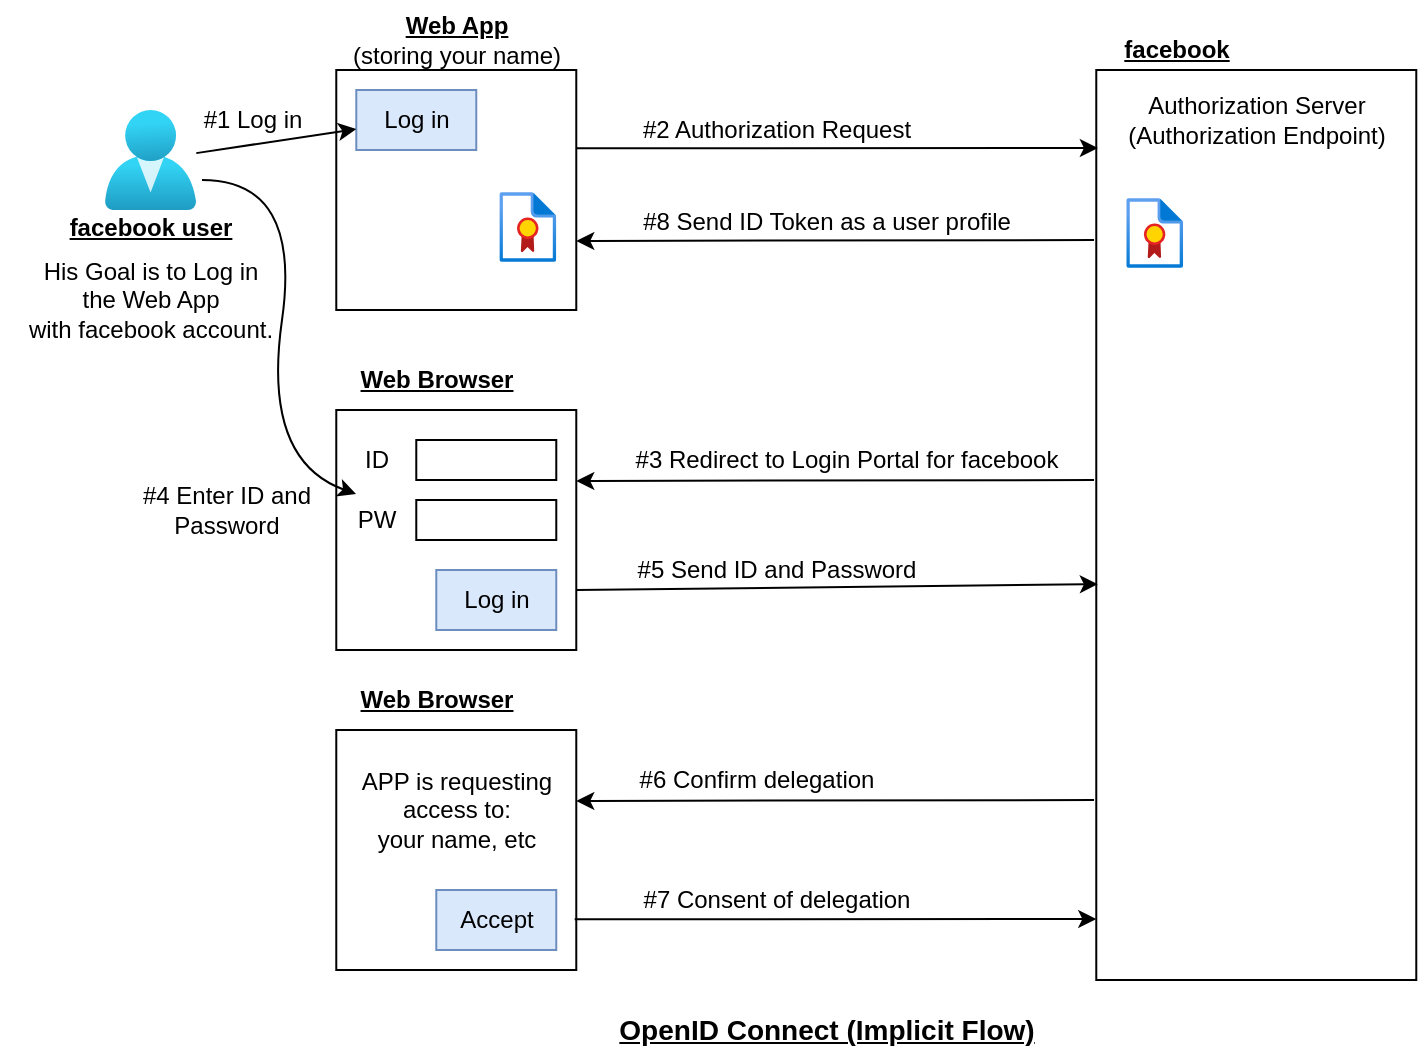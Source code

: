 <mxfile version="20.4.1" type="github">
  <diagram id="EQogxgOOaJ7-MavAzIGB" name="ページ1">
    <mxGraphModel dx="1422" dy="773" grid="1" gridSize="10" guides="1" tooltips="1" connect="1" arrows="1" fold="1" page="1" pageScale="1" pageWidth="827" pageHeight="1169" math="0" shadow="0">
      <root>
        <mxCell id="0" />
        <mxCell id="1" parent="0" />
        <mxCell id="LVywCjolBayjgkQlPvWd-17" value="" style="rounded=0;whiteSpace=wrap;html=1;fillColor=#FFFFFF;" vertex="1" parent="1">
          <mxGeometry x="567.14" y="75" width="160" height="455" as="geometry" />
        </mxCell>
        <mxCell id="LVywCjolBayjgkQlPvWd-1" value="" style="whiteSpace=wrap;html=1;aspect=fixed;" vertex="1" parent="1">
          <mxGeometry x="187.14" y="75" width="120" height="120" as="geometry" />
        </mxCell>
        <mxCell id="LVywCjolBayjgkQlPvWd-2" value="&lt;b&gt;&lt;u&gt;Web App&lt;br&gt;&lt;/u&gt;&lt;/b&gt;(storing your name)" style="text;html=1;align=center;verticalAlign=middle;resizable=0;points=[];autosize=1;strokeColor=none;fillColor=none;" vertex="1" parent="1">
          <mxGeometry x="182.14" y="40" width="130" height="40" as="geometry" />
        </mxCell>
        <mxCell id="LVywCjolBayjgkQlPvWd-3" value="" style="rounded=0;whiteSpace=wrap;html=1;fillColor=#dae8fc;strokeColor=#6c8ebf;" vertex="1" parent="1">
          <mxGeometry x="197.14" y="85" width="60" height="30" as="geometry" />
        </mxCell>
        <mxCell id="LVywCjolBayjgkQlPvWd-4" value="Log in" style="text;html=1;align=center;verticalAlign=middle;resizable=0;points=[];autosize=1;strokeColor=none;fillColor=none;" vertex="1" parent="1">
          <mxGeometry x="197.14" y="85" width="60" height="30" as="geometry" />
        </mxCell>
        <mxCell id="LVywCjolBayjgkQlPvWd-11" value="" style="aspect=fixed;html=1;points=[];align=center;image;fontSize=12;image=img/lib/azure2/identity/Users.svg;" vertex="1" parent="1">
          <mxGeometry x="71.43" y="95" width="45.71" height="50" as="geometry" />
        </mxCell>
        <mxCell id="LVywCjolBayjgkQlPvWd-12" value="&lt;b&gt;&lt;u&gt;facebook user&lt;/u&gt;&lt;/b&gt;" style="text;html=1;align=center;verticalAlign=middle;resizable=0;points=[];autosize=1;strokeColor=none;fillColor=none;" vertex="1" parent="1">
          <mxGeometry x="44.29" y="139" width="100" height="30" as="geometry" />
        </mxCell>
        <mxCell id="LVywCjolBayjgkQlPvWd-14" value="&lt;b&gt;&lt;u&gt;facebook&lt;/u&gt;&lt;/b&gt;" style="text;html=1;align=center;verticalAlign=middle;resizable=0;points=[];autosize=1;strokeColor=none;fillColor=none;" vertex="1" parent="1">
          <mxGeometry x="567.14" y="50" width="80" height="30" as="geometry" />
        </mxCell>
        <mxCell id="LVywCjolBayjgkQlPvWd-15" value="Authorization Server&lt;br&gt;(Authorization Endpoint)" style="text;html=1;align=center;verticalAlign=middle;resizable=0;points=[];autosize=1;strokeColor=none;fillColor=none;" vertex="1" parent="1">
          <mxGeometry x="572.14" y="80" width="150" height="40" as="geometry" />
        </mxCell>
        <mxCell id="LVywCjolBayjgkQlPvWd-18" value="" style="whiteSpace=wrap;html=1;aspect=fixed;" vertex="1" parent="1">
          <mxGeometry x="187.14" y="245" width="120" height="120" as="geometry" />
        </mxCell>
        <mxCell id="LVywCjolBayjgkQlPvWd-19" value="&lt;b&gt;&lt;u&gt;Web Browser&lt;/u&gt;&lt;/b&gt;" style="text;html=1;align=center;verticalAlign=middle;resizable=0;points=[];autosize=1;strokeColor=none;fillColor=none;" vertex="1" parent="1">
          <mxGeometry x="187.14" y="215" width="100" height="30" as="geometry" />
        </mxCell>
        <mxCell id="LVywCjolBayjgkQlPvWd-20" value="" style="rounded=0;whiteSpace=wrap;html=1;fillColor=#FFFFFF;" vertex="1" parent="1">
          <mxGeometry x="227.14" y="260" width="70" height="20" as="geometry" />
        </mxCell>
        <mxCell id="LVywCjolBayjgkQlPvWd-21" value="ID" style="text;html=1;align=center;verticalAlign=middle;resizable=0;points=[];autosize=1;strokeColor=none;fillColor=none;" vertex="1" parent="1">
          <mxGeometry x="187.14" y="255" width="40" height="30" as="geometry" />
        </mxCell>
        <mxCell id="LVywCjolBayjgkQlPvWd-22" value="" style="rounded=0;whiteSpace=wrap;html=1;fillColor=#FFFFFF;" vertex="1" parent="1">
          <mxGeometry x="227.14" y="290" width="70" height="20" as="geometry" />
        </mxCell>
        <mxCell id="LVywCjolBayjgkQlPvWd-23" value="PW" style="text;html=1;align=center;verticalAlign=middle;resizable=0;points=[];autosize=1;strokeColor=none;fillColor=none;" vertex="1" parent="1">
          <mxGeometry x="187.14" y="285" width="40" height="30" as="geometry" />
        </mxCell>
        <mxCell id="LVywCjolBayjgkQlPvWd-24" value="" style="rounded=0;whiteSpace=wrap;html=1;fillColor=#dae8fc;strokeColor=#6c8ebf;" vertex="1" parent="1">
          <mxGeometry x="237.14" y="325" width="60" height="30" as="geometry" />
        </mxCell>
        <mxCell id="LVywCjolBayjgkQlPvWd-25" value="Log in" style="text;html=1;align=center;verticalAlign=middle;resizable=0;points=[];autosize=1;strokeColor=none;fillColor=none;" vertex="1" parent="1">
          <mxGeometry x="237.14" y="325" width="60" height="30" as="geometry" />
        </mxCell>
        <mxCell id="LVywCjolBayjgkQlPvWd-26" value="" style="whiteSpace=wrap;html=1;aspect=fixed;" vertex="1" parent="1">
          <mxGeometry x="187.14" y="405" width="120" height="120" as="geometry" />
        </mxCell>
        <mxCell id="LVywCjolBayjgkQlPvWd-27" value="&lt;b&gt;&lt;u&gt;Web Browser&lt;/u&gt;&lt;/b&gt;" style="text;html=1;align=center;verticalAlign=middle;resizable=0;points=[];autosize=1;strokeColor=none;fillColor=none;" vertex="1" parent="1">
          <mxGeometry x="187.14" y="375" width="100" height="30" as="geometry" />
        </mxCell>
        <mxCell id="LVywCjolBayjgkQlPvWd-31" value="APP is requesting &lt;br&gt;access to:&lt;br&gt;your name, etc" style="text;html=1;align=center;verticalAlign=middle;resizable=0;points=[];autosize=1;strokeColor=none;fillColor=none;" vertex="1" parent="1">
          <mxGeometry x="187.14" y="415" width="120" height="60" as="geometry" />
        </mxCell>
        <mxCell id="LVywCjolBayjgkQlPvWd-32" value="" style="rounded=0;whiteSpace=wrap;html=1;fillColor=#dae8fc;strokeColor=#6c8ebf;" vertex="1" parent="1">
          <mxGeometry x="237.14" y="485" width="60" height="30" as="geometry" />
        </mxCell>
        <mxCell id="LVywCjolBayjgkQlPvWd-33" value="Accept" style="text;html=1;align=center;verticalAlign=middle;resizable=0;points=[];autosize=1;strokeColor=none;fillColor=none;" vertex="1" parent="1">
          <mxGeometry x="237.14" y="485" width="60" height="30" as="geometry" />
        </mxCell>
        <mxCell id="LVywCjolBayjgkQlPvWd-36" value="" style="endArrow=classic;html=1;rounded=0;" edge="1" parent="1" source="LVywCjolBayjgkQlPvWd-11" target="LVywCjolBayjgkQlPvWd-4">
          <mxGeometry width="50" height="50" relative="1" as="geometry">
            <mxPoint x="147.14" y="125" as="sourcePoint" />
            <mxPoint x="487.14" y="335" as="targetPoint" />
          </mxGeometry>
        </mxCell>
        <mxCell id="LVywCjolBayjgkQlPvWd-37" value="#1 Log in" style="text;html=1;align=center;verticalAlign=middle;resizable=0;points=[];autosize=1;strokeColor=none;fillColor=none;" vertex="1" parent="1">
          <mxGeometry x="110" y="85" width="70" height="30" as="geometry" />
        </mxCell>
        <mxCell id="LVywCjolBayjgkQlPvWd-40" value="#3 Redirect to Login Portal for facebook" style="text;html=1;align=center;verticalAlign=middle;resizable=0;points=[];autosize=1;strokeColor=none;fillColor=none;" vertex="1" parent="1">
          <mxGeometry x="327.14" y="255" width="230" height="30" as="geometry" />
        </mxCell>
        <mxCell id="LVywCjolBayjgkQlPvWd-41" value="His Goal is to Log in &lt;br&gt;the Web App &lt;br&gt;with facebook account." style="text;html=1;align=center;verticalAlign=middle;resizable=0;points=[];autosize=1;strokeColor=none;fillColor=none;" vertex="1" parent="1">
          <mxGeometry x="19.29" y="160" width="150" height="60" as="geometry" />
        </mxCell>
        <mxCell id="LVywCjolBayjgkQlPvWd-43" value="" style="endArrow=classic;html=1;rounded=0;exitX=1;exitY=0.75;exitDx=0;exitDy=0;entryX=0.005;entryY=0.565;entryDx=0;entryDy=0;entryPerimeter=0;" edge="1" parent="1" source="LVywCjolBayjgkQlPvWd-18" target="LVywCjolBayjgkQlPvWd-17">
          <mxGeometry width="50" height="50" relative="1" as="geometry">
            <mxPoint x="390" y="390" as="sourcePoint" />
            <mxPoint x="440" y="340" as="targetPoint" />
          </mxGeometry>
        </mxCell>
        <mxCell id="LVywCjolBayjgkQlPvWd-45" value="" style="curved=1;endArrow=classic;html=1;rounded=0;entryX=0.247;entryY=0.067;entryDx=0;entryDy=0;entryPerimeter=0;" edge="1" parent="1" target="LVywCjolBayjgkQlPvWd-23">
          <mxGeometry width="50" height="50" relative="1" as="geometry">
            <mxPoint x="120" y="130" as="sourcePoint" />
            <mxPoint x="180" y="280" as="targetPoint" />
            <Array as="points">
              <mxPoint x="170" y="130" />
              <mxPoint x="150" y="270" />
            </Array>
          </mxGeometry>
        </mxCell>
        <mxCell id="LVywCjolBayjgkQlPvWd-47" value="#4 Enter ID and &lt;br&gt;Password" style="text;html=1;align=center;verticalAlign=middle;resizable=0;points=[];autosize=1;strokeColor=none;fillColor=none;" vertex="1" parent="1">
          <mxGeometry x="77.14" y="275" width="110" height="40" as="geometry" />
        </mxCell>
        <mxCell id="LVywCjolBayjgkQlPvWd-48" value="#2 Authorization Request" style="text;html=1;align=center;verticalAlign=middle;resizable=0;points=[];autosize=1;strokeColor=none;fillColor=none;" vertex="1" parent="1">
          <mxGeometry x="327.14" y="90" width="160" height="30" as="geometry" />
        </mxCell>
        <mxCell id="LVywCjolBayjgkQlPvWd-50" value="" style="endArrow=classic;html=1;rounded=0;exitX=1;exitY=0.75;exitDx=0;exitDy=0;entryX=0.005;entryY=0.565;entryDx=0;entryDy=0;entryPerimeter=0;" edge="1" parent="1">
          <mxGeometry width="50" height="50" relative="1" as="geometry">
            <mxPoint x="307.14" y="114.1" as="sourcePoint" />
            <mxPoint x="567.94" y="114.0" as="targetPoint" />
          </mxGeometry>
        </mxCell>
        <mxCell id="LVywCjolBayjgkQlPvWd-52" value="" style="endArrow=classic;html=1;rounded=0;entryX=1;entryY=0.75;entryDx=0;entryDy=0;exitX=-0.007;exitY=0.912;exitDx=0;exitDy=0;exitPerimeter=0;" edge="1" parent="1">
          <mxGeometry width="50" height="50" relative="1" as="geometry">
            <mxPoint x="566.02" y="280" as="sourcePoint" />
            <mxPoint x="307.14" y="280.48" as="targetPoint" />
          </mxGeometry>
        </mxCell>
        <mxCell id="LVywCjolBayjgkQlPvWd-53" value="#5 Send ID and Password" style="text;html=1;align=center;verticalAlign=middle;resizable=0;points=[];autosize=1;strokeColor=none;fillColor=none;" vertex="1" parent="1">
          <mxGeometry x="327.14" y="310" width="160" height="30" as="geometry" />
        </mxCell>
        <mxCell id="LVywCjolBayjgkQlPvWd-54" value="" style="endArrow=classic;html=1;rounded=0;entryX=1;entryY=0.75;entryDx=0;entryDy=0;exitX=-0.007;exitY=0.912;exitDx=0;exitDy=0;exitPerimeter=0;" edge="1" parent="1">
          <mxGeometry width="50" height="50" relative="1" as="geometry">
            <mxPoint x="566.02" y="440" as="sourcePoint" />
            <mxPoint x="307.14" y="440.48" as="targetPoint" />
          </mxGeometry>
        </mxCell>
        <mxCell id="LVywCjolBayjgkQlPvWd-55" value="#6 Confirm delegation" style="text;html=1;align=center;verticalAlign=middle;resizable=0;points=[];autosize=1;strokeColor=none;fillColor=none;" vertex="1" parent="1">
          <mxGeometry x="327.14" y="415" width="140" height="30" as="geometry" />
        </mxCell>
        <mxCell id="LVywCjolBayjgkQlPvWd-56" value="" style="endArrow=classic;html=1;rounded=0;exitX=1;exitY=0.75;exitDx=0;exitDy=0;entryX=0.005;entryY=0.565;entryDx=0;entryDy=0;entryPerimeter=0;" edge="1" parent="1">
          <mxGeometry width="50" height="50" relative="1" as="geometry">
            <mxPoint x="306.34" y="499.6" as="sourcePoint" />
            <mxPoint x="567.14" y="499.5" as="targetPoint" />
          </mxGeometry>
        </mxCell>
        <mxCell id="LVywCjolBayjgkQlPvWd-57" value="#7 Consent of delegation" style="text;html=1;align=center;verticalAlign=middle;resizable=0;points=[];autosize=1;strokeColor=none;fillColor=none;" vertex="1" parent="1">
          <mxGeometry x="327.14" y="475" width="160" height="30" as="geometry" />
        </mxCell>
        <mxCell id="LVywCjolBayjgkQlPvWd-59" value="" style="endArrow=classic;html=1;rounded=0;entryX=1;entryY=0.75;entryDx=0;entryDy=0;exitX=-0.007;exitY=0.912;exitDx=0;exitDy=0;exitPerimeter=0;" edge="1" parent="1">
          <mxGeometry width="50" height="50" relative="1" as="geometry">
            <mxPoint x="566.02" y="160" as="sourcePoint" />
            <mxPoint x="307.14" y="160.48" as="targetPoint" />
          </mxGeometry>
        </mxCell>
        <mxCell id="LVywCjolBayjgkQlPvWd-60" value="#8 Send ID Token as a user profile" style="text;html=1;align=center;verticalAlign=middle;resizable=0;points=[];autosize=1;strokeColor=none;fillColor=none;" vertex="1" parent="1">
          <mxGeometry x="327.14" y="136" width="210" height="30" as="geometry" />
        </mxCell>
        <mxCell id="LVywCjolBayjgkQlPvWd-61" value="" style="aspect=fixed;html=1;points=[];align=center;image;fontSize=12;image=img/lib/azure2/management_governance/Compliance.svg;fillColor=#FFFFFF;" vertex="1" parent="1">
          <mxGeometry x="268.7" y="136" width="28.44" height="35" as="geometry" />
        </mxCell>
        <mxCell id="LVywCjolBayjgkQlPvWd-63" value="" style="aspect=fixed;html=1;points=[];align=center;image;fontSize=12;image=img/lib/azure2/management_governance/Compliance.svg;fillColor=#FFFFFF;" vertex="1" parent="1">
          <mxGeometry x="582.14" y="139" width="28.44" height="35" as="geometry" />
        </mxCell>
        <mxCell id="LVywCjolBayjgkQlPvWd-69" value="&lt;b style=&quot;font-size: 14px;&quot;&gt;&lt;u style=&quot;font-size: 14px;&quot;&gt;OpenID Connect (Implicit Flow)&lt;/u&gt;&lt;/b&gt;" style="text;html=1;align=center;verticalAlign=middle;resizable=0;points=[];autosize=1;strokeColor=none;fillColor=none;fontSize=14;" vertex="1" parent="1">
          <mxGeometry x="317.14" y="540" width="230" height="30" as="geometry" />
        </mxCell>
      </root>
    </mxGraphModel>
  </diagram>
</mxfile>
